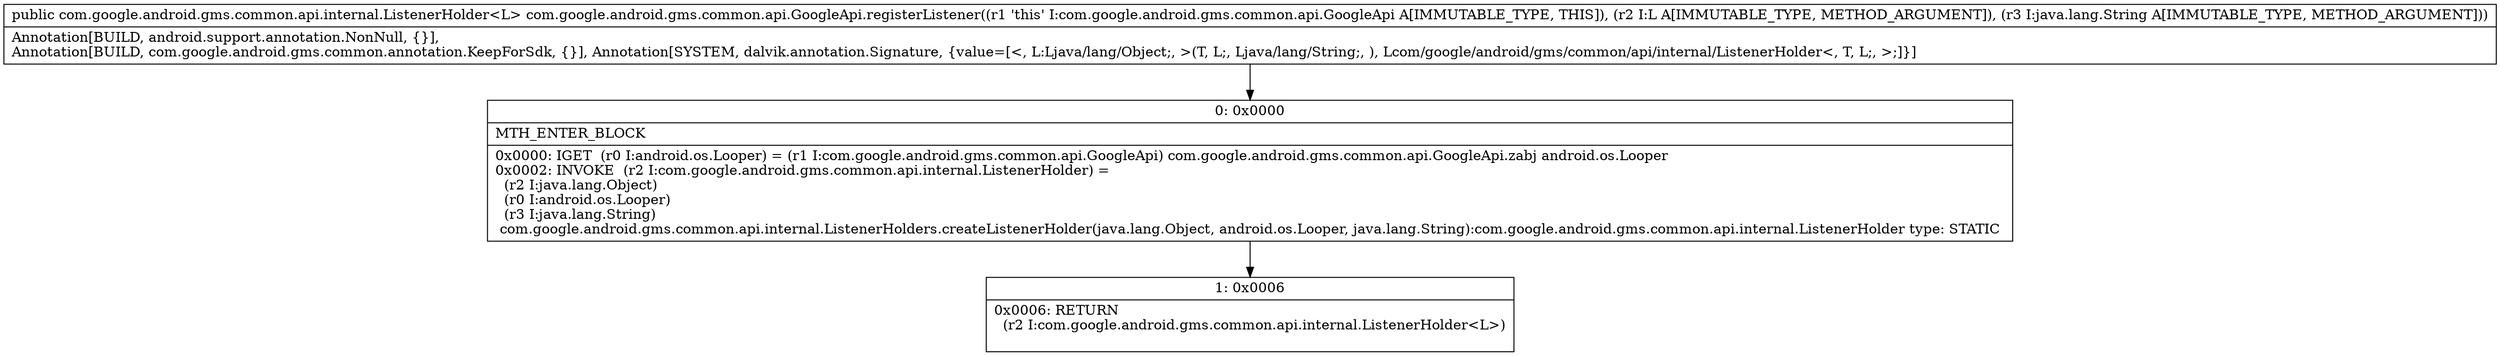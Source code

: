 digraph "CFG forcom.google.android.gms.common.api.GoogleApi.registerListener(Ljava\/lang\/Object;Ljava\/lang\/String;)Lcom\/google\/android\/gms\/common\/api\/internal\/ListenerHolder;" {
Node_0 [shape=record,label="{0\:\ 0x0000|MTH_ENTER_BLOCK\l|0x0000: IGET  (r0 I:android.os.Looper) = (r1 I:com.google.android.gms.common.api.GoogleApi) com.google.android.gms.common.api.GoogleApi.zabj android.os.Looper \l0x0002: INVOKE  (r2 I:com.google.android.gms.common.api.internal.ListenerHolder) = \l  (r2 I:java.lang.Object)\l  (r0 I:android.os.Looper)\l  (r3 I:java.lang.String)\l com.google.android.gms.common.api.internal.ListenerHolders.createListenerHolder(java.lang.Object, android.os.Looper, java.lang.String):com.google.android.gms.common.api.internal.ListenerHolder type: STATIC \l}"];
Node_1 [shape=record,label="{1\:\ 0x0006|0x0006: RETURN  \l  (r2 I:com.google.android.gms.common.api.internal.ListenerHolder\<L\>)\l \l}"];
MethodNode[shape=record,label="{public com.google.android.gms.common.api.internal.ListenerHolder\<L\> com.google.android.gms.common.api.GoogleApi.registerListener((r1 'this' I:com.google.android.gms.common.api.GoogleApi A[IMMUTABLE_TYPE, THIS]), (r2 I:L A[IMMUTABLE_TYPE, METHOD_ARGUMENT]), (r3 I:java.lang.String A[IMMUTABLE_TYPE, METHOD_ARGUMENT]))  | Annotation[BUILD, android.support.annotation.NonNull, \{\}], \lAnnotation[BUILD, com.google.android.gms.common.annotation.KeepForSdk, \{\}], Annotation[SYSTEM, dalvik.annotation.Signature, \{value=[\<, L:Ljava\/lang\/Object;, \>(T, L;, Ljava\/lang\/String;, ), Lcom\/google\/android\/gms\/common\/api\/internal\/ListenerHolder\<, T, L;, \>;]\}]\l}"];
MethodNode -> Node_0;
Node_0 -> Node_1;
}

